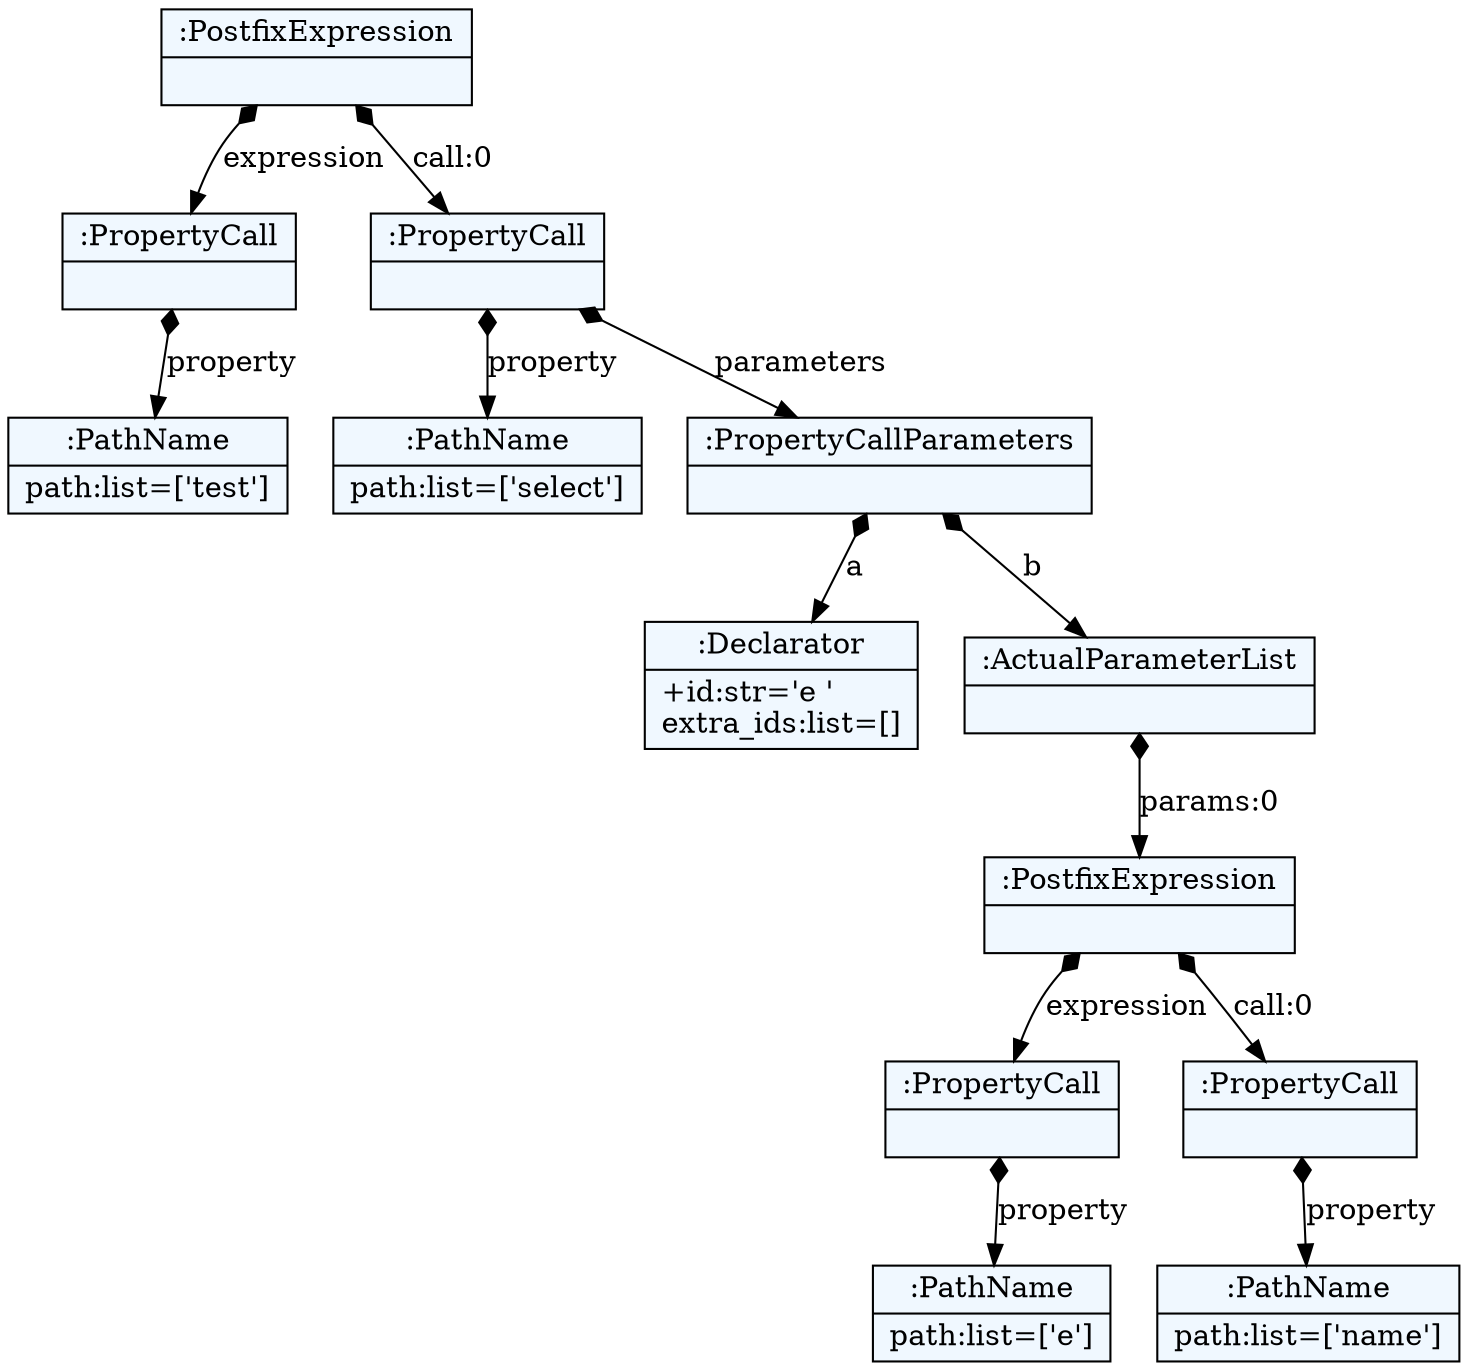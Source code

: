
    digraph xtext {
    fontname = "Bitstream Vera Sans"
    fontsize = 8
    node[
        shape=record,
        style=filled,
        fillcolor=aliceblue
    ]
    nodesep = 0.3
    edge[dir=black,arrowtail=empty]


38314128 -> 38317808 [label="expression" arrowtail=diamond dir=both]
38317808 -> 38315760 [label="property" arrowtail=diamond dir=both]
38315760[label="{:PathName|path:list=['test']\l}"]
38317808[label="{:PropertyCall|}"]
38314128 -> 38315600 [label="call:0" arrowtail=diamond dir=both]
38315600 -> 38315888 [label="property" arrowtail=diamond dir=both]
38315888[label="{:PathName|path:list=['select']\l}"]
38315600 -> 38316176 [label="parameters" arrowtail=diamond dir=both]
38316176 -> 38316272 [label="a" arrowtail=diamond dir=both]
38316272[label="{:Declarator|+id:str='e '\lextra_ids:list=[]\l}"]
38316176 -> 38316528 [label="b" arrowtail=diamond dir=both]
38316528 -> 38316560 [label="params:0" arrowtail=diamond dir=both]
38316560 -> 38316624 [label="expression" arrowtail=diamond dir=both]
38316624 -> 38316976 [label="property" arrowtail=diamond dir=both]
38316976[label="{:PathName|path:list=['e']\l}"]
38316624[label="{:PropertyCall|}"]
38316560 -> 38316592 [label="call:0" arrowtail=diamond dir=both]
38316592 -> 38316752 [label="property" arrowtail=diamond dir=both]
38316752[label="{:PathName|path:list=['name']\l}"]
38316592[label="{:PropertyCall|}"]
38316560[label="{:PostfixExpression|}"]
38316528[label="{:ActualParameterList|}"]
38316176[label="{:PropertyCallParameters|}"]
38315600[label="{:PropertyCall|}"]
38314128[label="{:PostfixExpression|}"]

}
